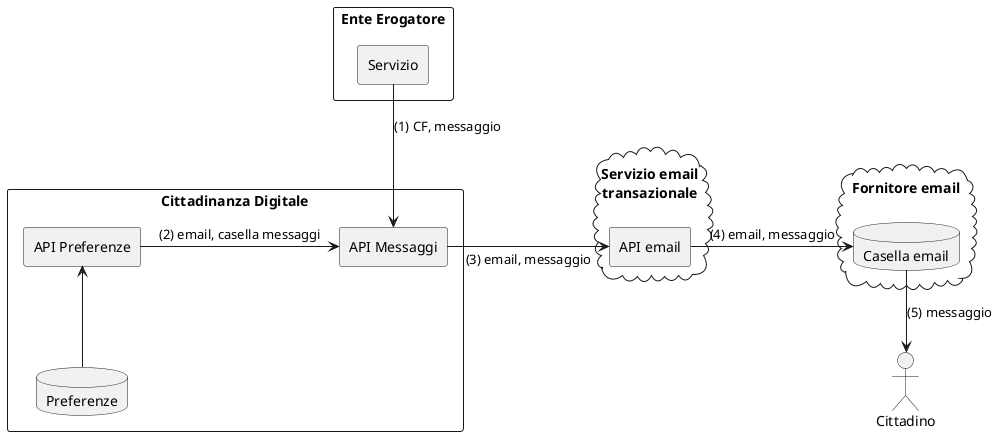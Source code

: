 @startuml

:Cittadino: as cittadino

rectangle "Ente Erogatore" {
  agent "Servizio" as ente
}

rectangle "Cittadinanza Digitale" {
  agent "API Messaggi" as apimessaggi
  agent "API Preferenze" as apipreferenze
  database "Preferenze" as dbpreferenze
}

cloud "Servizio email\ntransazionale\n" {
  agent "API email" as txemail
}

cloud "Fornitore email\n" {
  database "Casella email" as emailprovider
}

ente --> apimessaggi : (1) CF, messaggio

dbpreferenze -up-> apipreferenze
apipreferenze -> apimessaggi : (2) email, casella messaggi

apimessaggi -right-> txemail : (3) email, messaggio

txemail -> emailprovider : (4) email, messaggio

emailprovider --> cittadino : (5) messaggio

@enduml
